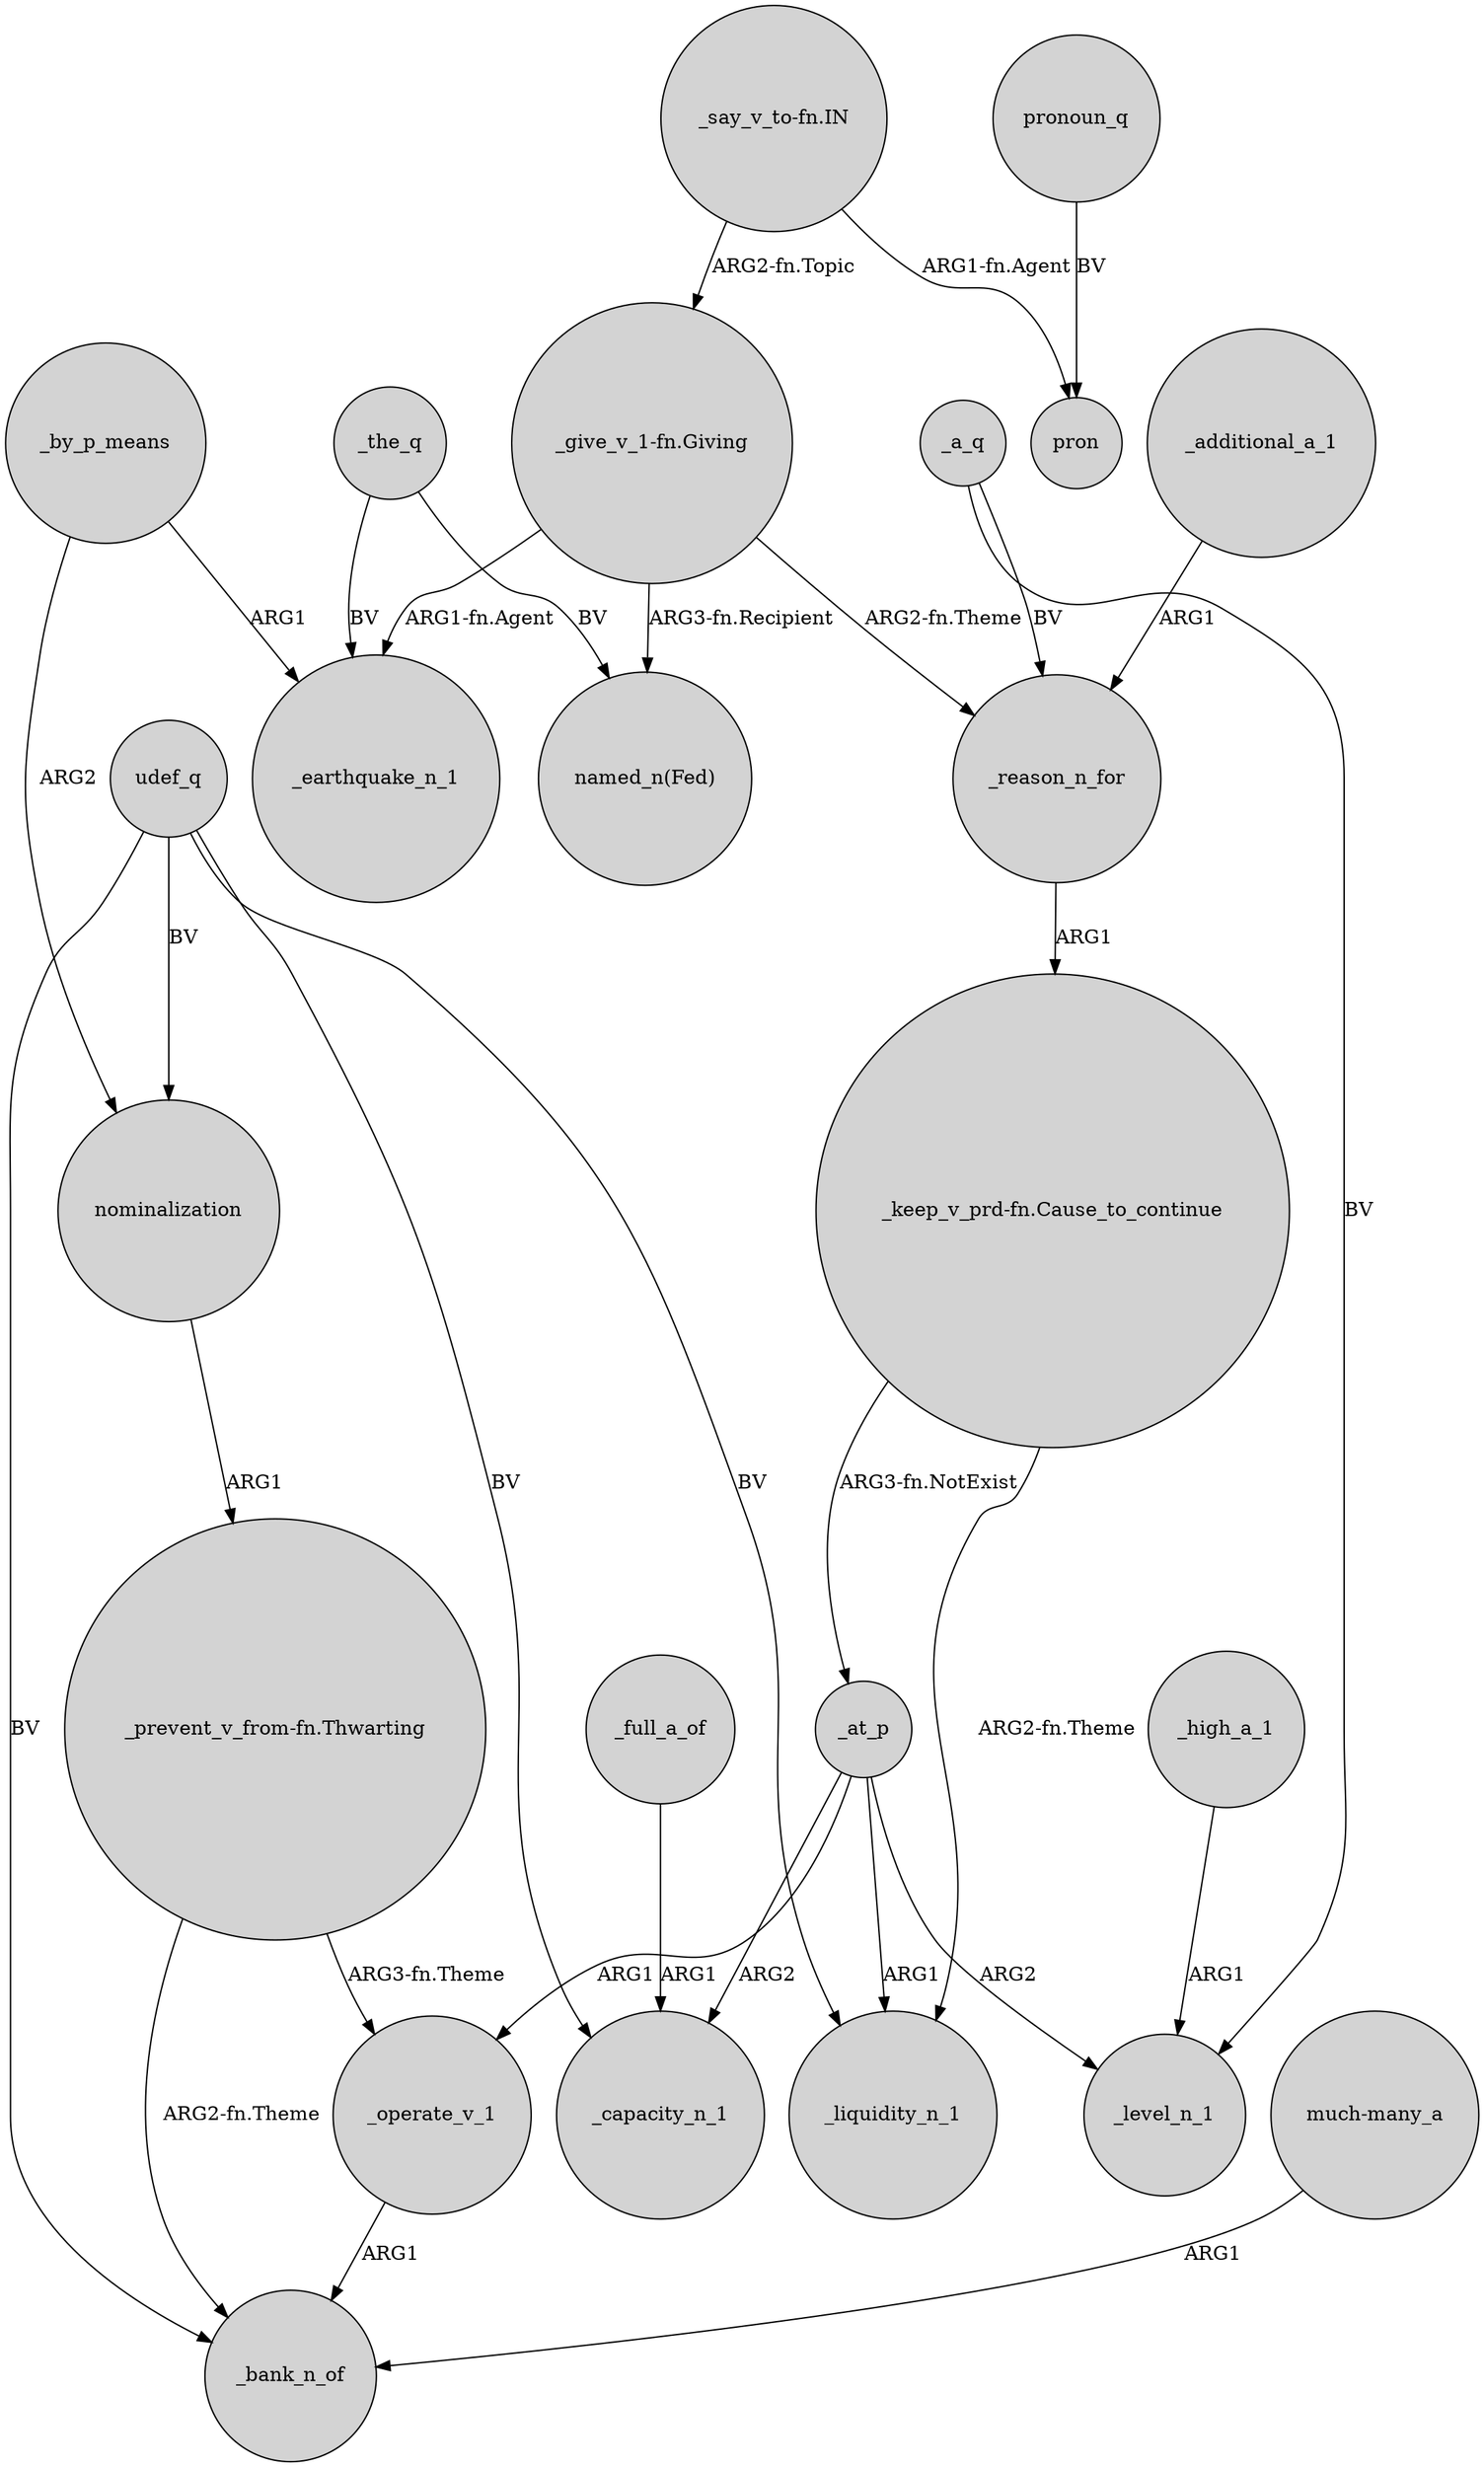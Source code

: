 digraph {
	node [shape=circle style=filled]
	_the_q -> _earthquake_n_1 [label=BV]
	_the_q -> "named_n(Fed)" [label=BV]
	_by_p_means -> nominalization [label=ARG2]
	nominalization -> "_prevent_v_from-fn.Thwarting" [label=ARG1]
	"_keep_v_prd-fn.Cause_to_continue" -> _at_p [label="ARG3-fn.NotExist"]
	"_say_v_to-fn.IN" -> "_give_v_1-fn.Giving" [label="ARG2-fn.Topic"]
	udef_q -> _capacity_n_1 [label=BV]
	_at_p -> _operate_v_1 [label=ARG1]
	"_prevent_v_from-fn.Thwarting" -> _operate_v_1 [label="ARG3-fn.Theme"]
	"_give_v_1-fn.Giving" -> "named_n(Fed)" [label="ARG3-fn.Recipient"]
	_a_q -> _reason_n_for [label=BV]
	_a_q -> _level_n_1 [label=BV]
	"_give_v_1-fn.Giving" -> _earthquake_n_1 [label="ARG1-fn.Agent"]
	pronoun_q -> pron [label=BV]
	_full_a_of -> _capacity_n_1 [label=ARG1]
	_at_p -> _liquidity_n_1 [label=ARG1]
	_at_p -> _capacity_n_1 [label=ARG2]
	_high_a_1 -> _level_n_1 [label=ARG1]
	_by_p_means -> _earthquake_n_1 [label=ARG1]
	udef_q -> nominalization [label=BV]
	_at_p -> _level_n_1 [label=ARG2]
	"_give_v_1-fn.Giving" -> _reason_n_for [label="ARG2-fn.Theme"]
	"_say_v_to-fn.IN" -> pron [label="ARG1-fn.Agent"]
	_reason_n_for -> "_keep_v_prd-fn.Cause_to_continue" [label=ARG1]
	"_prevent_v_from-fn.Thwarting" -> _bank_n_of [label="ARG2-fn.Theme"]
	"_keep_v_prd-fn.Cause_to_continue" -> _liquidity_n_1 [label="ARG2-fn.Theme"]
	udef_q -> _liquidity_n_1 [label=BV]
	"much-many_a" -> _bank_n_of [label=ARG1]
	_operate_v_1 -> _bank_n_of [label=ARG1]
	_additional_a_1 -> _reason_n_for [label=ARG1]
	udef_q -> _bank_n_of [label=BV]
}

